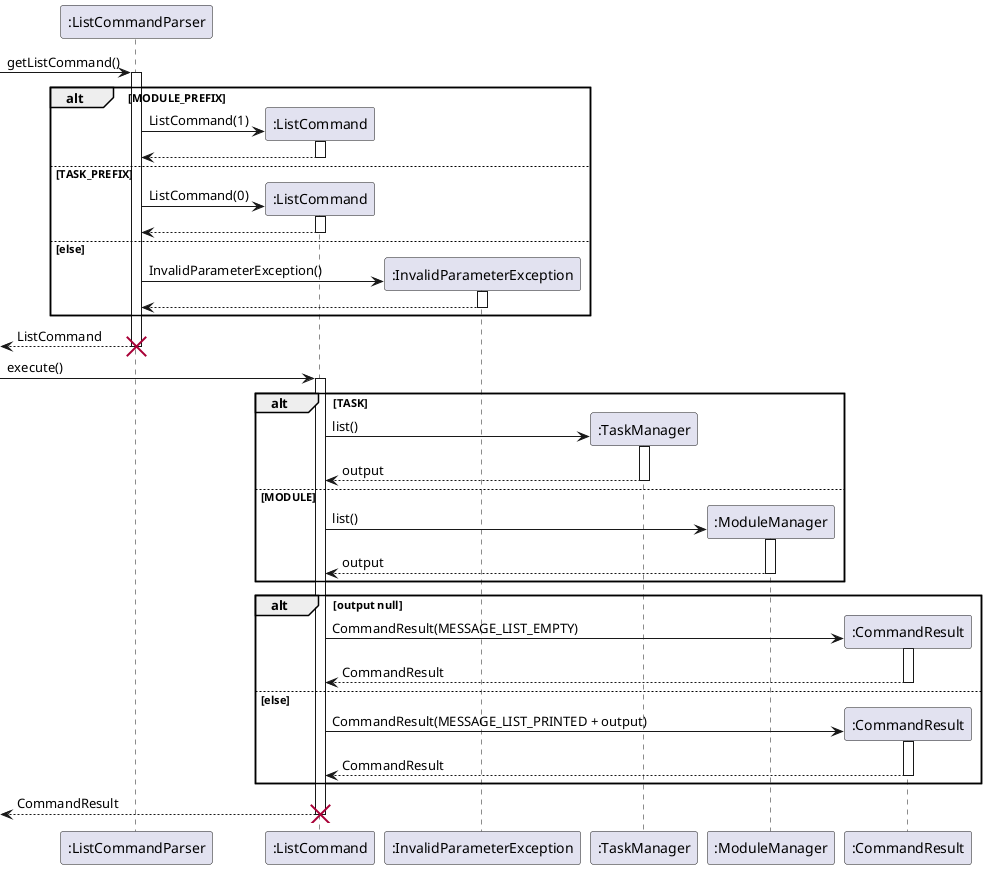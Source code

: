 @startuml
-> ":ListCommandParser": getListCommand()
activate ":ListCommandParser"
alt MODULE_PREFIX
    create ":ListCommand"
    ":ListCommandParser" -> ":ListCommand": ListCommand(1)
        activate ":ListCommand"
        ":ListCommandParser" <-- ":ListCommand":
        deactivate ":ListCommand"
else TASK_PREFIX
    create ":ListCommand"
        ":ListCommandParser" -> ":ListCommand": ListCommand(0)
            activate ":ListCommand"
            ":ListCommandParser" <-- ":ListCommand":
            deactivate ":ListCommand"
else else
    create ":InvalidParameterException"
    ":ListCommandParser" -> ":InvalidParameterException": InvalidParameterException()
    activate ":InvalidParameterException"
    ":ListCommandParser" <-- ":InvalidParameterException"
    deactivate ":InvalidParameterException"
end
<-- ":ListCommandParser": ListCommand
destroy ":ListCommandParser"

-> ":ListCommand": execute()
activate ":ListCommand"
    alt TASK
        create ":TaskManager"
        ":ListCommand" -> ":TaskManager": list()
        activate ":TaskManager"
        ":ListCommand" <-- ":TaskManager": output
        deactivate ":TaskManager"
    else MODULE
    create ":ModuleManager"
            ":ListCommand" -> ":ModuleManager": list()
            activate ":ModuleManager"
            ":ListCommand" <-- ":ModuleManager": output
            deactivate ":ModuleManager"
    end

    alt output null
        create ":CommandResult"
        ":ListCommand" -> ":CommandResult": CommandResult(MESSAGE_LIST_EMPTY)
        activate ":CommandResult"
        ":ListCommand" <-- ":CommandResult": CommandResult
        deactivate ":CommandResult"
    else else
        create ":CommandResult"
        ":ListCommand" -> ":CommandResult": CommandResult(MESSAGE_LIST_PRINTED + output)
        activate ":CommandResult"
        ":ListCommand" <-- ":CommandResult": CommandResult
        deactivate ":CommandResult"
    end
<-- ":ListCommand": CommandResult
destroy ":ListCommand"
@enduml